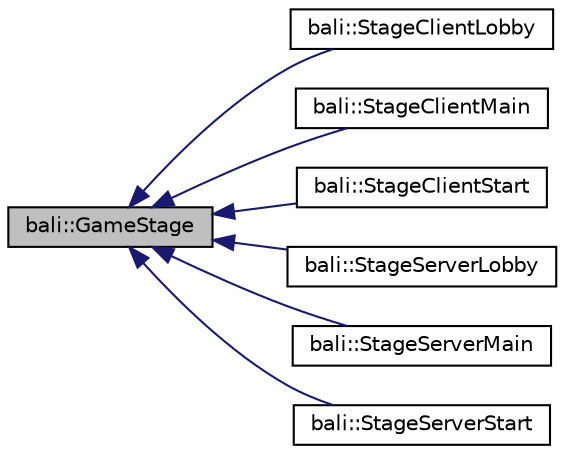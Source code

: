 digraph "bali::GameStage"
{
  edge [fontname="Helvetica",fontsize="10",labelfontname="Helvetica",labelfontsize="10"];
  node [fontname="Helvetica",fontsize="10",shape=record];
  rankdir="LR";
  Node1 [label="bali::GameStage",height=0.2,width=0.4,color="black", fillcolor="grey75", style="filled" fontcolor="black"];
  Node1 -> Node2 [dir="back",color="midnightblue",fontsize="10",style="solid",fontname="Helvetica"];
  Node2 [label="bali::StageClientLobby",height=0.2,width=0.4,color="black", fillcolor="white", style="filled",URL="$classbali_1_1_stage_client_lobby.html"];
  Node1 -> Node3 [dir="back",color="midnightblue",fontsize="10",style="solid",fontname="Helvetica"];
  Node3 [label="bali::StageClientMain",height=0.2,width=0.4,color="black", fillcolor="white", style="filled",URL="$classbali_1_1_stage_client_main.html"];
  Node1 -> Node4 [dir="back",color="midnightblue",fontsize="10",style="solid",fontname="Helvetica"];
  Node4 [label="bali::StageClientStart",height=0.2,width=0.4,color="black", fillcolor="white", style="filled",URL="$classbali_1_1_stage_client_start.html"];
  Node1 -> Node5 [dir="back",color="midnightblue",fontsize="10",style="solid",fontname="Helvetica"];
  Node5 [label="bali::StageServerLobby",height=0.2,width=0.4,color="black", fillcolor="white", style="filled",URL="$classbali_1_1_stage_server_lobby.html"];
  Node1 -> Node6 [dir="back",color="midnightblue",fontsize="10",style="solid",fontname="Helvetica"];
  Node6 [label="bali::StageServerMain",height=0.2,width=0.4,color="black", fillcolor="white", style="filled",URL="$classbali_1_1_stage_server_main.html"];
  Node1 -> Node7 [dir="back",color="midnightblue",fontsize="10",style="solid",fontname="Helvetica"];
  Node7 [label="bali::StageServerStart",height=0.2,width=0.4,color="black", fillcolor="white", style="filled",URL="$classbali_1_1_stage_server_start.html"];
}
